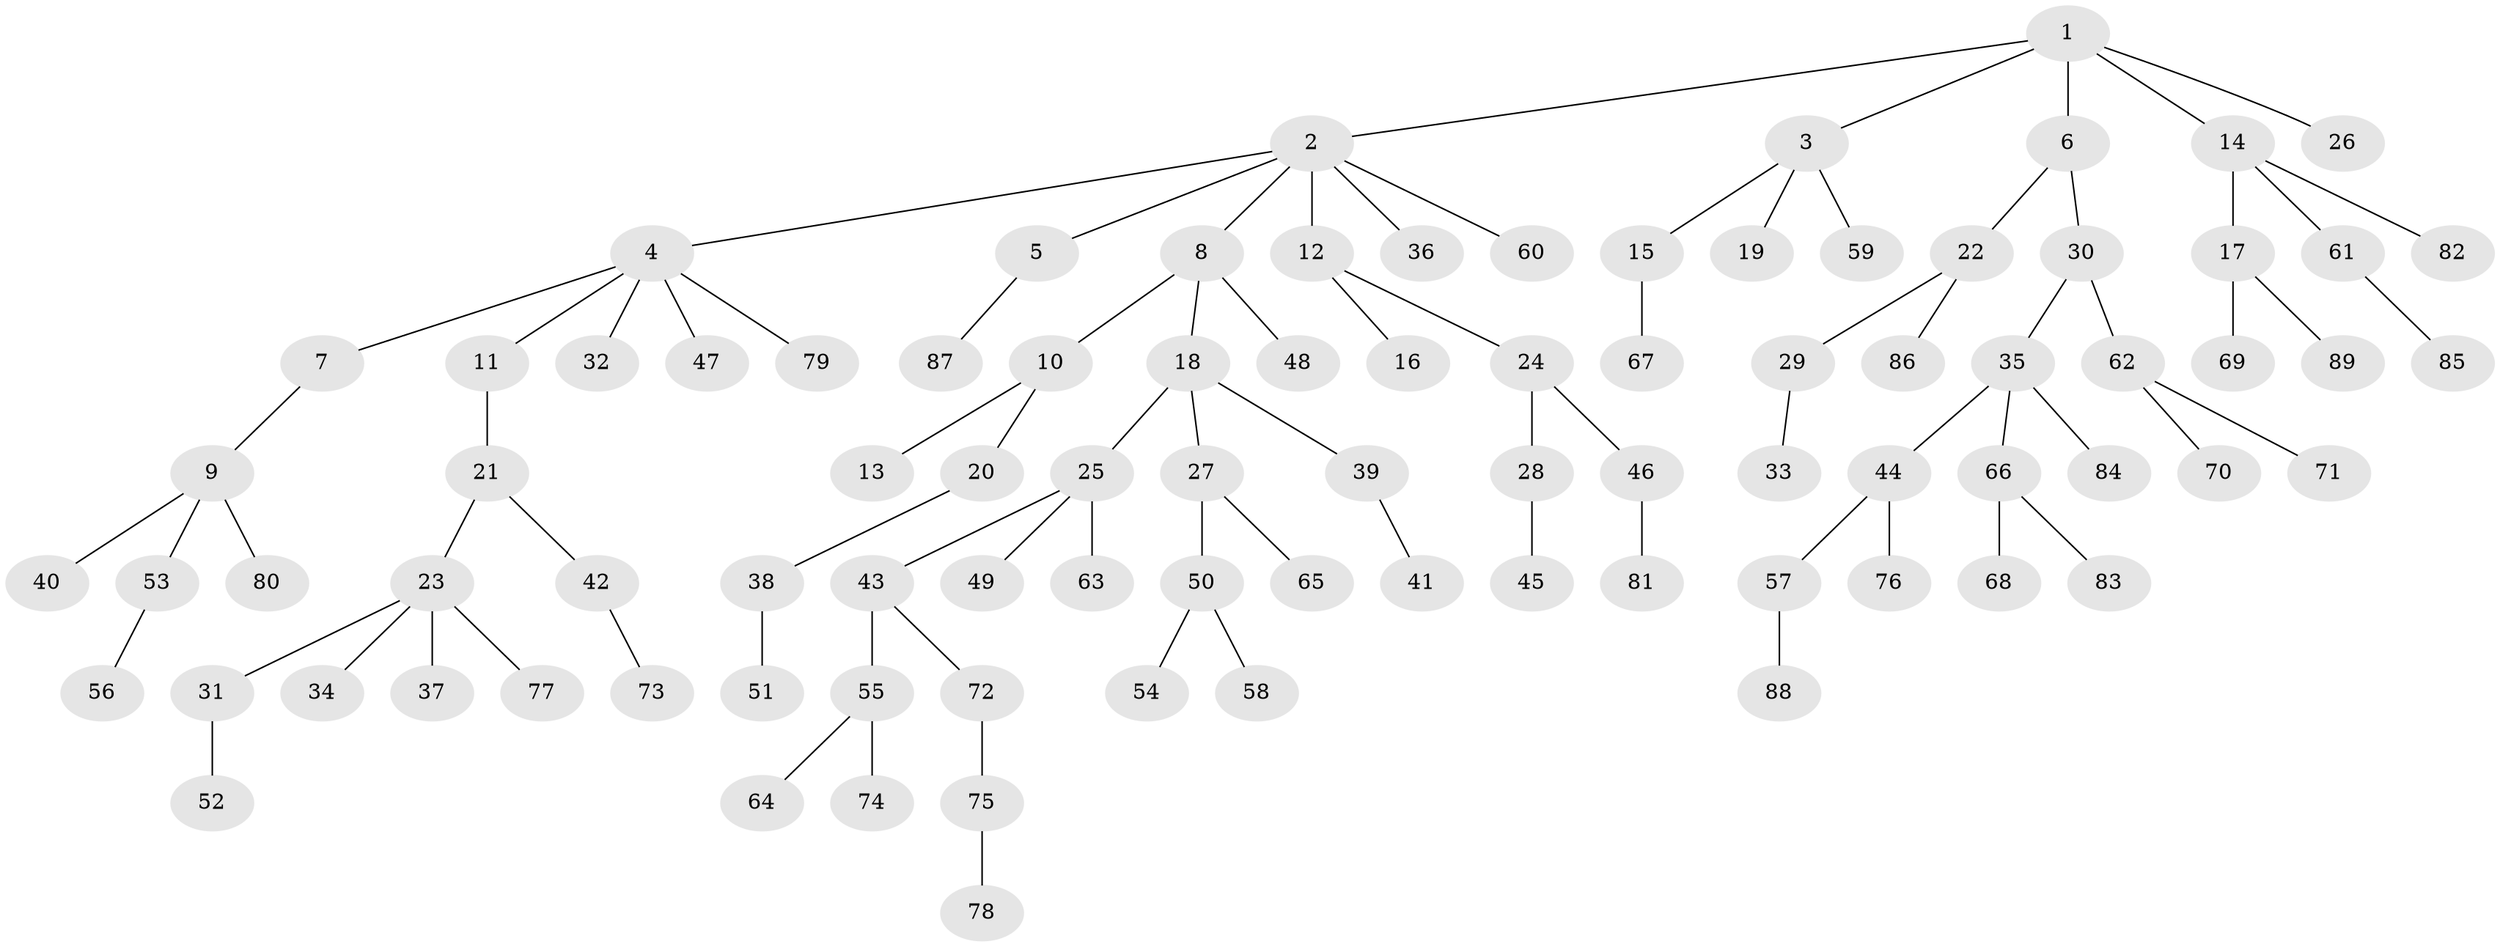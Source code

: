 // coarse degree distribution, {4: 0.08333333333333333, 3: 0.19444444444444445, 1: 0.5, 2: 0.19444444444444445, 5: 0.027777777777777776}
// Generated by graph-tools (version 1.1) at 2025/37/03/04/25 23:37:17]
// undirected, 89 vertices, 88 edges
graph export_dot {
  node [color=gray90,style=filled];
  1;
  2;
  3;
  4;
  5;
  6;
  7;
  8;
  9;
  10;
  11;
  12;
  13;
  14;
  15;
  16;
  17;
  18;
  19;
  20;
  21;
  22;
  23;
  24;
  25;
  26;
  27;
  28;
  29;
  30;
  31;
  32;
  33;
  34;
  35;
  36;
  37;
  38;
  39;
  40;
  41;
  42;
  43;
  44;
  45;
  46;
  47;
  48;
  49;
  50;
  51;
  52;
  53;
  54;
  55;
  56;
  57;
  58;
  59;
  60;
  61;
  62;
  63;
  64;
  65;
  66;
  67;
  68;
  69;
  70;
  71;
  72;
  73;
  74;
  75;
  76;
  77;
  78;
  79;
  80;
  81;
  82;
  83;
  84;
  85;
  86;
  87;
  88;
  89;
  1 -- 2;
  1 -- 3;
  1 -- 6;
  1 -- 14;
  1 -- 26;
  2 -- 4;
  2 -- 5;
  2 -- 8;
  2 -- 12;
  2 -- 36;
  2 -- 60;
  3 -- 15;
  3 -- 19;
  3 -- 59;
  4 -- 7;
  4 -- 11;
  4 -- 32;
  4 -- 47;
  4 -- 79;
  5 -- 87;
  6 -- 22;
  6 -- 30;
  7 -- 9;
  8 -- 10;
  8 -- 18;
  8 -- 48;
  9 -- 40;
  9 -- 53;
  9 -- 80;
  10 -- 13;
  10 -- 20;
  11 -- 21;
  12 -- 16;
  12 -- 24;
  14 -- 17;
  14 -- 61;
  14 -- 82;
  15 -- 67;
  17 -- 69;
  17 -- 89;
  18 -- 25;
  18 -- 27;
  18 -- 39;
  20 -- 38;
  21 -- 23;
  21 -- 42;
  22 -- 29;
  22 -- 86;
  23 -- 31;
  23 -- 34;
  23 -- 37;
  23 -- 77;
  24 -- 28;
  24 -- 46;
  25 -- 43;
  25 -- 49;
  25 -- 63;
  27 -- 50;
  27 -- 65;
  28 -- 45;
  29 -- 33;
  30 -- 35;
  30 -- 62;
  31 -- 52;
  35 -- 44;
  35 -- 66;
  35 -- 84;
  38 -- 51;
  39 -- 41;
  42 -- 73;
  43 -- 55;
  43 -- 72;
  44 -- 57;
  44 -- 76;
  46 -- 81;
  50 -- 54;
  50 -- 58;
  53 -- 56;
  55 -- 64;
  55 -- 74;
  57 -- 88;
  61 -- 85;
  62 -- 70;
  62 -- 71;
  66 -- 68;
  66 -- 83;
  72 -- 75;
  75 -- 78;
}
